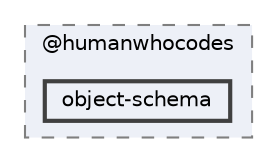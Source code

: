 digraph "pkiclassroomrescheduler/src/main/frontend/node_modules/@humanwhocodes/object-schema"
{
 // LATEX_PDF_SIZE
  bgcolor="transparent";
  edge [fontname=Helvetica,fontsize=10,labelfontname=Helvetica,labelfontsize=10];
  node [fontname=Helvetica,fontsize=10,shape=box,height=0.2,width=0.4];
  compound=true
  subgraph clusterdir_cde7cc2f4ff5ea35f7ab02a6dfae043b {
    graph [ bgcolor="#edf0f7", pencolor="grey50", label="@humanwhocodes", fontname=Helvetica,fontsize=10 style="filled,dashed", URL="dir_cde7cc2f4ff5ea35f7ab02a6dfae043b.html",tooltip=""]
  dir_b09881409768fa48263ee5269699e1d9 [label="object-schema", fillcolor="#edf0f7", color="grey25", style="filled,bold", URL="dir_b09881409768fa48263ee5269699e1d9.html",tooltip=""];
  }
}
